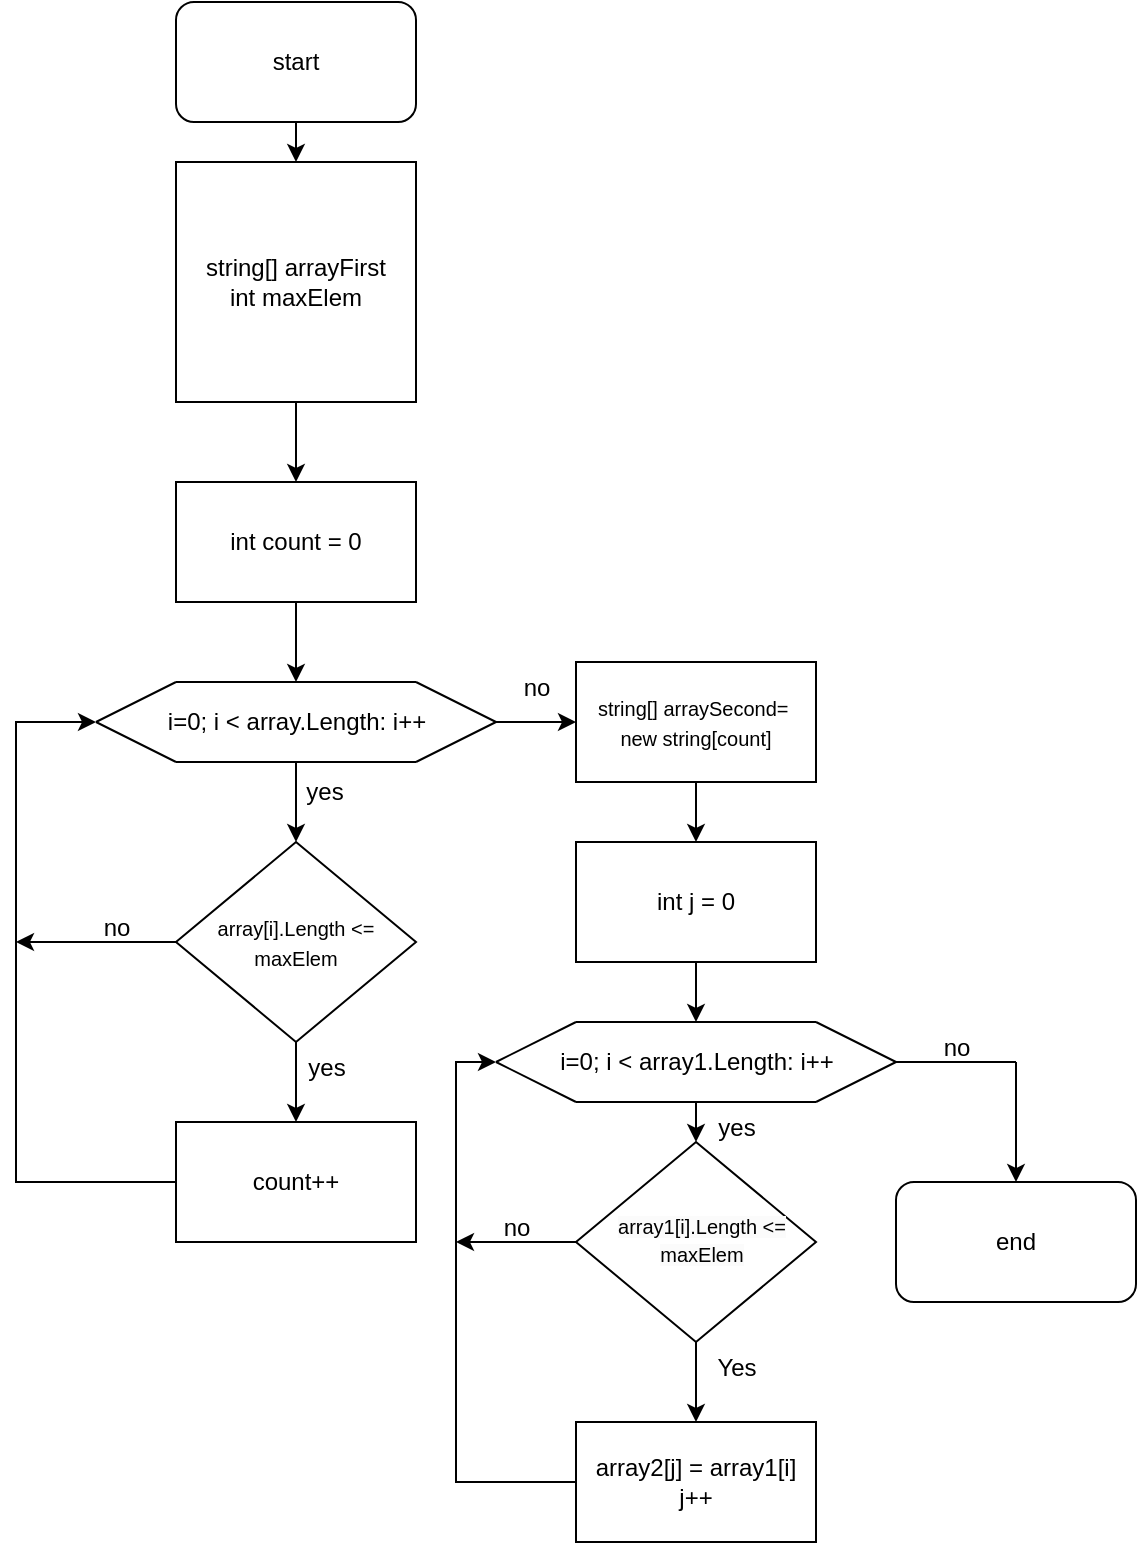 <mxfile version="21.2.2" type="github">
  <diagram name="Страница 1" id="aZw5PT4t6Rbz9eOodo69">
    <mxGraphModel dx="322" dy="170" grid="1" gridSize="10" guides="1" tooltips="1" connect="1" arrows="1" fold="1" page="1" pageScale="1" pageWidth="827" pageHeight="1169" math="0" shadow="0">
      <root>
        <mxCell id="0" />
        <mxCell id="1" parent="0" />
        <mxCell id="HtTwXuOQGNRcYZnUy2OJ-3" value="" style="edgeStyle=orthogonalEdgeStyle;rounded=0;orthogonalLoop=1;jettySize=auto;html=1;" parent="1" source="HtTwXuOQGNRcYZnUy2OJ-1" edge="1">
          <mxGeometry relative="1" as="geometry">
            <mxPoint x="260" y="120" as="targetPoint" />
          </mxGeometry>
        </mxCell>
        <mxCell id="HtTwXuOQGNRcYZnUy2OJ-1" value="start" style="rounded=1;whiteSpace=wrap;html=1;" parent="1" vertex="1">
          <mxGeometry x="200" y="40" width="120" height="60" as="geometry" />
        </mxCell>
        <mxCell id="BD58i8v402gFr6tfGI4j-9" style="edgeStyle=orthogonalEdgeStyle;rounded=0;orthogonalLoop=1;jettySize=auto;html=1;" parent="1" source="BD58i8v402gFr6tfGI4j-1" edge="1">
          <mxGeometry relative="1" as="geometry">
            <mxPoint x="260" y="280" as="targetPoint" />
          </mxGeometry>
        </mxCell>
        <mxCell id="BD58i8v402gFr6tfGI4j-1" value="string[] arrayFirst&lt;br&gt;int maxElem" style="whiteSpace=wrap;html=1;aspect=fixed;" parent="1" vertex="1">
          <mxGeometry x="200" y="120" width="120" height="120" as="geometry" />
        </mxCell>
        <mxCell id="BD58i8v402gFr6tfGI4j-8" value="" style="group" parent="1" vertex="1" connectable="0">
          <mxGeometry x="160" y="380" width="200" height="40" as="geometry" />
        </mxCell>
        <mxCell id="BD58i8v402gFr6tfGI4j-2" value="" style="endArrow=none;html=1;rounded=0;" parent="BD58i8v402gFr6tfGI4j-8" edge="1">
          <mxGeometry width="50" height="50" relative="1" as="geometry">
            <mxPoint x="40" as="sourcePoint" />
            <mxPoint x="160" as="targetPoint" />
          </mxGeometry>
        </mxCell>
        <mxCell id="BD58i8v402gFr6tfGI4j-3" value="" style="endArrow=none;html=1;rounded=0;" parent="BD58i8v402gFr6tfGI4j-8" edge="1">
          <mxGeometry width="50" height="50" relative="1" as="geometry">
            <mxPoint x="40" y="40" as="sourcePoint" />
            <mxPoint x="160" y="40" as="targetPoint" />
          </mxGeometry>
        </mxCell>
        <mxCell id="BD58i8v402gFr6tfGI4j-4" value="" style="endArrow=none;html=1;rounded=0;" parent="BD58i8v402gFr6tfGI4j-8" edge="1">
          <mxGeometry width="50" height="50" relative="1" as="geometry">
            <mxPoint x="160" as="sourcePoint" />
            <mxPoint x="200" y="20" as="targetPoint" />
          </mxGeometry>
        </mxCell>
        <mxCell id="BD58i8v402gFr6tfGI4j-5" value="" style="endArrow=none;html=1;rounded=0;" parent="BD58i8v402gFr6tfGI4j-8" edge="1">
          <mxGeometry width="50" height="50" relative="1" as="geometry">
            <mxPoint x="160" y="40" as="sourcePoint" />
            <mxPoint x="200" y="20" as="targetPoint" />
          </mxGeometry>
        </mxCell>
        <mxCell id="BD58i8v402gFr6tfGI4j-6" value="" style="endArrow=none;html=1;rounded=0;" parent="BD58i8v402gFr6tfGI4j-8" edge="1">
          <mxGeometry width="50" height="50" relative="1" as="geometry">
            <mxPoint y="20" as="sourcePoint" />
            <mxPoint x="40" y="40" as="targetPoint" />
          </mxGeometry>
        </mxCell>
        <mxCell id="BD58i8v402gFr6tfGI4j-7" value="" style="endArrow=none;html=1;rounded=0;" parent="BD58i8v402gFr6tfGI4j-8" edge="1">
          <mxGeometry width="50" height="50" relative="1" as="geometry">
            <mxPoint y="20" as="sourcePoint" />
            <mxPoint x="40" as="targetPoint" />
          </mxGeometry>
        </mxCell>
        <mxCell id="BD58i8v402gFr6tfGI4j-10" value="i=0; i &amp;lt; array.Length: i++" style="text;html=1;align=center;verticalAlign=middle;resizable=0;points=[];autosize=1;strokeColor=none;fillColor=none;" parent="BD58i8v402gFr6tfGI4j-8" vertex="1">
          <mxGeometry x="25" y="5" width="150" height="30" as="geometry" />
        </mxCell>
        <mxCell id="BD58i8v402gFr6tfGI4j-13" style="edgeStyle=orthogonalEdgeStyle;rounded=0;orthogonalLoop=1;jettySize=auto;html=1;" parent="1" source="BD58i8v402gFr6tfGI4j-11" edge="1">
          <mxGeometry relative="1" as="geometry">
            <mxPoint x="260" y="380" as="targetPoint" />
          </mxGeometry>
        </mxCell>
        <mxCell id="BD58i8v402gFr6tfGI4j-11" value="int count = 0" style="rounded=0;whiteSpace=wrap;html=1;" parent="1" vertex="1">
          <mxGeometry x="200" y="280" width="120" height="60" as="geometry" />
        </mxCell>
        <mxCell id="Bx-cLCsJDMTPzBLQVUO3-3" value="" style="edgeStyle=orthogonalEdgeStyle;rounded=0;orthogonalLoop=1;jettySize=auto;html=1;" parent="1" source="Bx-cLCsJDMTPzBLQVUO3-1" target="Bx-cLCsJDMTPzBLQVUO3-2" edge="1">
          <mxGeometry relative="1" as="geometry" />
        </mxCell>
        <mxCell id="Bx-cLCsJDMTPzBLQVUO3-29" style="edgeStyle=orthogonalEdgeStyle;rounded=0;orthogonalLoop=1;jettySize=auto;html=1;" parent="1" source="Bx-cLCsJDMTPzBLQVUO3-1" edge="1">
          <mxGeometry relative="1" as="geometry">
            <mxPoint x="120" y="510" as="targetPoint" />
          </mxGeometry>
        </mxCell>
        <mxCell id="Bx-cLCsJDMTPzBLQVUO3-1" value="&lt;font style=&quot;font-size: 10px;&quot;&gt;array[i].Length &amp;lt;=&lt;br style=&quot;border-color: var(--border-color);&quot;&gt;maxElem&lt;br&gt;&lt;/font&gt;" style="rhombus;whiteSpace=wrap;html=1;" parent="1" vertex="1">
          <mxGeometry x="200" y="460" width="120" height="100" as="geometry" />
        </mxCell>
        <mxCell id="Bx-cLCsJDMTPzBLQVUO3-4" style="edgeStyle=orthogonalEdgeStyle;rounded=0;orthogonalLoop=1;jettySize=auto;html=1;" parent="1" source="Bx-cLCsJDMTPzBLQVUO3-2" edge="1">
          <mxGeometry relative="1" as="geometry">
            <mxPoint x="160" y="400" as="targetPoint" />
            <Array as="points">
              <mxPoint x="120" y="630" />
              <mxPoint x="120" y="400" />
            </Array>
          </mxGeometry>
        </mxCell>
        <mxCell id="Bx-cLCsJDMTPzBLQVUO3-2" value="count++" style="rounded=0;whiteSpace=wrap;html=1;" parent="1" vertex="1">
          <mxGeometry x="200" y="600" width="120" height="60" as="geometry" />
        </mxCell>
        <mxCell id="Bx-cLCsJDMTPzBLQVUO3-5" value="" style="endArrow=classic;html=1;rounded=0;" parent="1" target="Bx-cLCsJDMTPzBLQVUO3-1" edge="1">
          <mxGeometry width="50" height="50" relative="1" as="geometry">
            <mxPoint x="260" y="420" as="sourcePoint" />
            <mxPoint x="500" y="430" as="targetPoint" />
          </mxGeometry>
        </mxCell>
        <mxCell id="Bx-cLCsJDMTPzBLQVUO3-8" value="" style="edgeStyle=orthogonalEdgeStyle;rounded=0;orthogonalLoop=1;jettySize=auto;html=1;" parent="1" source="Bx-cLCsJDMTPzBLQVUO3-6" target="Bx-cLCsJDMTPzBLQVUO3-7" edge="1">
          <mxGeometry relative="1" as="geometry" />
        </mxCell>
        <mxCell id="Bx-cLCsJDMTPzBLQVUO3-6" value="&lt;font style=&quot;font-size: 10px;&quot;&gt;string[] arraySecond=&amp;nbsp;&lt;br&gt;new string[count]&lt;/font&gt;" style="rounded=0;whiteSpace=wrap;html=1;" parent="1" vertex="1">
          <mxGeometry x="400" y="370" width="120" height="60" as="geometry" />
        </mxCell>
        <mxCell id="Bx-cLCsJDMTPzBLQVUO3-18" value="" style="edgeStyle=orthogonalEdgeStyle;rounded=0;orthogonalLoop=1;jettySize=auto;html=1;" parent="1" source="Bx-cLCsJDMTPzBLQVUO3-7" edge="1">
          <mxGeometry relative="1" as="geometry">
            <mxPoint x="460" y="550" as="targetPoint" />
          </mxGeometry>
        </mxCell>
        <mxCell id="Bx-cLCsJDMTPzBLQVUO3-7" value="int j = 0" style="rounded=0;whiteSpace=wrap;html=1;" parent="1" vertex="1">
          <mxGeometry x="400" y="460" width="120" height="60" as="geometry" />
        </mxCell>
        <mxCell id="Bx-cLCsJDMTPzBLQVUO3-9" value="" style="endArrow=classic;html=1;rounded=0;entryX=0;entryY=0.5;entryDx=0;entryDy=0;" parent="1" target="Bx-cLCsJDMTPzBLQVUO3-6" edge="1">
          <mxGeometry width="50" height="50" relative="1" as="geometry">
            <mxPoint x="360" y="400" as="sourcePoint" />
            <mxPoint x="530" y="410" as="targetPoint" />
          </mxGeometry>
        </mxCell>
        <mxCell id="Bx-cLCsJDMTPzBLQVUO3-10" value="" style="group" parent="1" vertex="1" connectable="0">
          <mxGeometry x="360" y="550" width="200" height="40" as="geometry" />
        </mxCell>
        <mxCell id="Bx-cLCsJDMTPzBLQVUO3-11" value="" style="endArrow=none;html=1;rounded=0;" parent="Bx-cLCsJDMTPzBLQVUO3-10" edge="1">
          <mxGeometry width="50" height="50" relative="1" as="geometry">
            <mxPoint x="40" as="sourcePoint" />
            <mxPoint x="160" as="targetPoint" />
          </mxGeometry>
        </mxCell>
        <mxCell id="Bx-cLCsJDMTPzBLQVUO3-12" value="" style="endArrow=none;html=1;rounded=0;" parent="Bx-cLCsJDMTPzBLQVUO3-10" edge="1">
          <mxGeometry width="50" height="50" relative="1" as="geometry">
            <mxPoint x="40" y="40" as="sourcePoint" />
            <mxPoint x="160" y="40" as="targetPoint" />
          </mxGeometry>
        </mxCell>
        <mxCell id="Bx-cLCsJDMTPzBLQVUO3-13" value="" style="endArrow=none;html=1;rounded=0;" parent="Bx-cLCsJDMTPzBLQVUO3-10" edge="1">
          <mxGeometry width="50" height="50" relative="1" as="geometry">
            <mxPoint x="160" as="sourcePoint" />
            <mxPoint x="200" y="20" as="targetPoint" />
          </mxGeometry>
        </mxCell>
        <mxCell id="Bx-cLCsJDMTPzBLQVUO3-14" value="" style="endArrow=none;html=1;rounded=0;" parent="Bx-cLCsJDMTPzBLQVUO3-10" edge="1">
          <mxGeometry width="50" height="50" relative="1" as="geometry">
            <mxPoint x="160" y="40" as="sourcePoint" />
            <mxPoint x="200" y="20" as="targetPoint" />
          </mxGeometry>
        </mxCell>
        <mxCell id="Bx-cLCsJDMTPzBLQVUO3-15" value="" style="endArrow=none;html=1;rounded=0;" parent="Bx-cLCsJDMTPzBLQVUO3-10" edge="1">
          <mxGeometry width="50" height="50" relative="1" as="geometry">
            <mxPoint y="20" as="sourcePoint" />
            <mxPoint x="40" y="40" as="targetPoint" />
          </mxGeometry>
        </mxCell>
        <mxCell id="Bx-cLCsJDMTPzBLQVUO3-16" value="" style="endArrow=none;html=1;rounded=0;" parent="Bx-cLCsJDMTPzBLQVUO3-10" edge="1">
          <mxGeometry width="50" height="50" relative="1" as="geometry">
            <mxPoint y="20" as="sourcePoint" />
            <mxPoint x="40" as="targetPoint" />
          </mxGeometry>
        </mxCell>
        <mxCell id="Bx-cLCsJDMTPzBLQVUO3-17" value="i=0; i &amp;lt; array1.Length: i++" style="text;html=1;align=center;verticalAlign=middle;resizable=0;points=[];autosize=1;strokeColor=none;fillColor=none;" parent="Bx-cLCsJDMTPzBLQVUO3-10" vertex="1">
          <mxGeometry x="20" y="5" width="160" height="30" as="geometry" />
        </mxCell>
        <mxCell id="Bx-cLCsJDMTPzBLQVUO3-19" value="" style="edgeStyle=orthogonalEdgeStyle;rounded=0;orthogonalLoop=1;jettySize=auto;html=1;" parent="1" source="Bx-cLCsJDMTPzBLQVUO3-20" target="Bx-cLCsJDMTPzBLQVUO3-21" edge="1">
          <mxGeometry relative="1" as="geometry" />
        </mxCell>
        <mxCell id="Bx-cLCsJDMTPzBLQVUO3-24" style="edgeStyle=orthogonalEdgeStyle;rounded=0;orthogonalLoop=1;jettySize=auto;html=1;" parent="1" source="Bx-cLCsJDMTPzBLQVUO3-20" edge="1">
          <mxGeometry relative="1" as="geometry">
            <mxPoint x="340" y="660" as="targetPoint" />
          </mxGeometry>
        </mxCell>
        <mxCell id="Bx-cLCsJDMTPzBLQVUO3-20" value="" style="rhombus;whiteSpace=wrap;html=1;" parent="1" vertex="1">
          <mxGeometry x="400" y="610" width="120" height="100" as="geometry" />
        </mxCell>
        <mxCell id="Bx-cLCsJDMTPzBLQVUO3-23" style="edgeStyle=orthogonalEdgeStyle;rounded=0;orthogonalLoop=1;jettySize=auto;html=1;" parent="1" source="Bx-cLCsJDMTPzBLQVUO3-21" edge="1">
          <mxGeometry relative="1" as="geometry">
            <mxPoint x="360" y="570" as="targetPoint" />
            <Array as="points">
              <mxPoint x="340" y="780" />
              <mxPoint x="340" y="570" />
            </Array>
          </mxGeometry>
        </mxCell>
        <mxCell id="Bx-cLCsJDMTPzBLQVUO3-21" value="array2[j] = array1[i]&lt;br&gt;j++" style="rounded=0;whiteSpace=wrap;html=1;" parent="1" vertex="1">
          <mxGeometry x="400" y="750" width="120" height="60" as="geometry" />
        </mxCell>
        <mxCell id="Bx-cLCsJDMTPzBLQVUO3-22" value="" style="endArrow=classic;html=1;rounded=0;entryX=0.5;entryY=0;entryDx=0;entryDy=0;" parent="1" target="Bx-cLCsJDMTPzBLQVUO3-20" edge="1">
          <mxGeometry width="50" height="50" relative="1" as="geometry">
            <mxPoint x="460" y="590" as="sourcePoint" />
            <mxPoint x="360" y="650" as="targetPoint" />
          </mxGeometry>
        </mxCell>
        <mxCell id="Bx-cLCsJDMTPzBLQVUO3-25" value="end" style="rounded=1;whiteSpace=wrap;html=1;" parent="1" vertex="1">
          <mxGeometry x="560" y="630" width="120" height="60" as="geometry" />
        </mxCell>
        <mxCell id="Bx-cLCsJDMTPzBLQVUO3-27" value="" style="endArrow=none;html=1;rounded=0;" parent="1" edge="1">
          <mxGeometry width="50" height="50" relative="1" as="geometry">
            <mxPoint x="560" y="570" as="sourcePoint" />
            <mxPoint x="620" y="570" as="targetPoint" />
          </mxGeometry>
        </mxCell>
        <mxCell id="Bx-cLCsJDMTPzBLQVUO3-28" value="" style="endArrow=classic;html=1;rounded=0;entryX=0.5;entryY=0;entryDx=0;entryDy=0;" parent="1" target="Bx-cLCsJDMTPzBLQVUO3-25" edge="1">
          <mxGeometry width="50" height="50" relative="1" as="geometry">
            <mxPoint x="620" y="570" as="sourcePoint" />
            <mxPoint x="570" y="620" as="targetPoint" />
          </mxGeometry>
        </mxCell>
        <mxCell id="Bx-cLCsJDMTPzBLQVUO3-30" value="yes" style="text;html=1;align=center;verticalAlign=middle;resizable=0;points=[];autosize=1;strokeColor=none;fillColor=none;" parent="1" vertex="1">
          <mxGeometry x="254" y="420" width="40" height="30" as="geometry" />
        </mxCell>
        <mxCell id="Bx-cLCsJDMTPzBLQVUO3-31" value="no" style="text;html=1;align=center;verticalAlign=middle;resizable=0;points=[];autosize=1;strokeColor=none;fillColor=none;" parent="1" vertex="1">
          <mxGeometry x="360" y="368" width="40" height="30" as="geometry" />
        </mxCell>
        <mxCell id="Bx-cLCsJDMTPzBLQVUO3-32" value="no" style="text;html=1;align=center;verticalAlign=middle;resizable=0;points=[];autosize=1;strokeColor=none;fillColor=none;" parent="1" vertex="1">
          <mxGeometry x="150" y="488" width="40" height="30" as="geometry" />
        </mxCell>
        <mxCell id="Bx-cLCsJDMTPzBLQVUO3-33" value="yes" style="text;html=1;align=center;verticalAlign=middle;resizable=0;points=[];autosize=1;strokeColor=none;fillColor=none;" parent="1" vertex="1">
          <mxGeometry x="255" y="558" width="40" height="30" as="geometry" />
        </mxCell>
        <mxCell id="NgIf3C5hEKJv8SC2nhyw-1" value="&lt;span style=&quot;color: rgb(0, 0, 0); font-family: Helvetica; font-size: 10px; font-style: normal; font-variant-ligatures: normal; font-variant-caps: normal; font-weight: 400; letter-spacing: normal; orphans: 2; text-indent: 0px; text-transform: none; widows: 2; word-spacing: 0px; -webkit-text-stroke-width: 0px; background-color: rgb(251, 251, 251); text-decoration-thickness: initial; text-decoration-style: initial; text-decoration-color: initial; float: none; display: inline !important;&quot;&gt;array1[i].Length &amp;lt;=&lt;/span&gt;&lt;br style=&quot;border-color: var(--border-color); color: rgb(0, 0, 0); font-family: Helvetica; font-size: 10px; font-style: normal; font-variant-ligatures: normal; font-variant-caps: normal; font-weight: 400; letter-spacing: normal; orphans: 2; text-indent: 0px; text-transform: none; widows: 2; word-spacing: 0px; -webkit-text-stroke-width: 0px; background-color: rgb(251, 251, 251); text-decoration-thickness: initial; text-decoration-style: initial; text-decoration-color: initial;&quot;&gt;&lt;span style=&quot;color: rgb(0, 0, 0); font-family: Helvetica; font-size: 10px; font-style: normal; font-variant-ligatures: normal; font-variant-caps: normal; font-weight: 400; letter-spacing: normal; orphans: 2; text-indent: 0px; text-transform: none; widows: 2; word-spacing: 0px; -webkit-text-stroke-width: 0px; background-color: rgb(251, 251, 251); text-decoration-thickness: initial; text-decoration-style: initial; text-decoration-color: initial; float: none; display: inline !important;&quot;&gt;maxElem&lt;/span&gt;" style="text;whiteSpace=wrap;html=1;align=center;" vertex="1" parent="1">
          <mxGeometry x="408" y="638" width="110" height="50" as="geometry" />
        </mxCell>
        <mxCell id="NgIf3C5hEKJv8SC2nhyw-2" value="Yes" style="text;html=1;align=center;verticalAlign=middle;resizable=0;points=[];autosize=1;strokeColor=none;fillColor=none;" vertex="1" parent="1">
          <mxGeometry x="460" y="708" width="40" height="30" as="geometry" />
        </mxCell>
        <mxCell id="NgIf3C5hEKJv8SC2nhyw-3" value="yes" style="text;html=1;align=center;verticalAlign=middle;resizable=0;points=[];autosize=1;strokeColor=none;fillColor=none;" vertex="1" parent="1">
          <mxGeometry x="460" y="588" width="40" height="30" as="geometry" />
        </mxCell>
        <mxCell id="NgIf3C5hEKJv8SC2nhyw-4" value="no" style="text;html=1;align=center;verticalAlign=middle;resizable=0;points=[];autosize=1;strokeColor=none;fillColor=none;" vertex="1" parent="1">
          <mxGeometry x="350" y="638" width="40" height="30" as="geometry" />
        </mxCell>
        <mxCell id="NgIf3C5hEKJv8SC2nhyw-5" value="no" style="text;html=1;align=center;verticalAlign=middle;resizable=0;points=[];autosize=1;strokeColor=none;fillColor=none;" vertex="1" parent="1">
          <mxGeometry x="570" y="548" width="40" height="30" as="geometry" />
        </mxCell>
      </root>
    </mxGraphModel>
  </diagram>
</mxfile>
